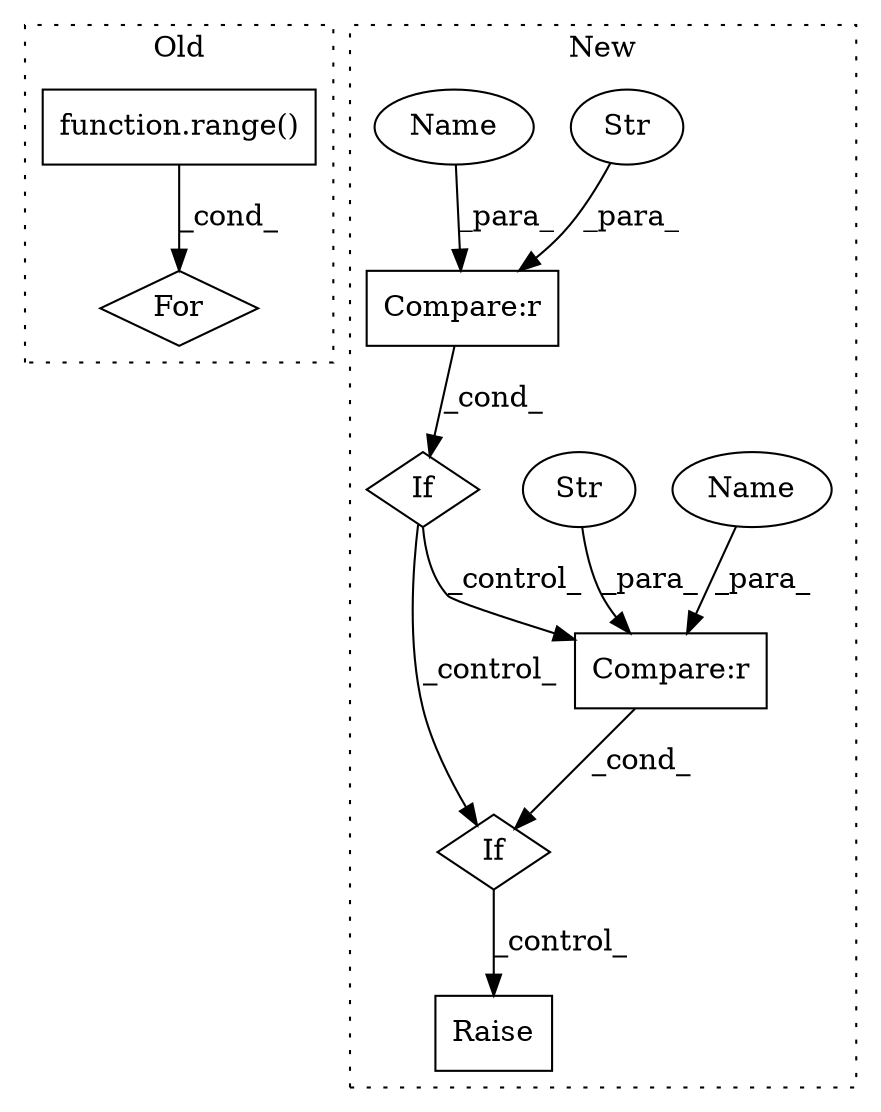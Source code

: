 digraph G {
subgraph cluster0 {
1 [label="function.range()" a="75" s="3097,3106" l="6,1" shape="box"];
5 [label="For" a="107" s="3088,3107" l="4,10" shape="diamond"];
label = "Old";
style="dotted";
}
subgraph cluster1 {
2 [label="Raise" a="91" s="3566" l="6" shape="box"];
3 [label="If" a="96" s="3200" l="0" shape="diamond"];
4 [label="Compare:r" a="40" s="3200" l="21" shape="box"];
6 [label="If" a="96" s="2905" l="3" shape="diamond"];
7 [label="Compare:r" a="40" s="2908" l="29" shape="box"];
8 [label="Str" a="66" s="3210" l="11" shape="ellipse"];
9 [label="Str" a="66" s="2918" l="19" shape="ellipse"];
10 [label="Name" a="87" s="2908" l="6" shape="ellipse"];
11 [label="Name" a="87" s="3200" l="6" shape="ellipse"];
label = "New";
style="dotted";
}
1 -> 5 [label="_cond_"];
3 -> 2 [label="_control_"];
4 -> 3 [label="_cond_"];
6 -> 4 [label="_control_"];
6 -> 3 [label="_control_"];
7 -> 6 [label="_cond_"];
8 -> 4 [label="_para_"];
9 -> 7 [label="_para_"];
10 -> 7 [label="_para_"];
11 -> 4 [label="_para_"];
}